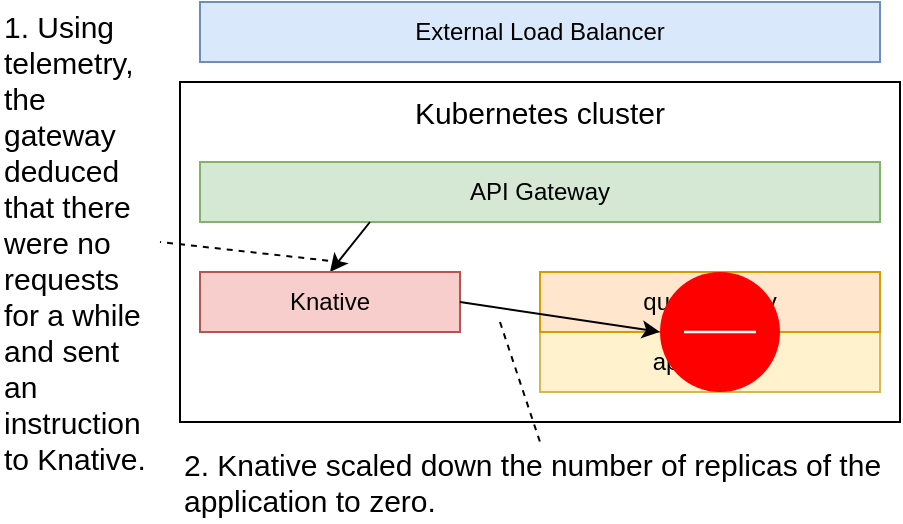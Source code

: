<mxfile pages="1" version="11.2.4" type="device"><diagram id="KRm0tt6z543xYg5zOcwD" name="Page-1"><mxGraphModel dx="424" dy="773" grid="1" gridSize="10" guides="1" tooltips="1" connect="1" arrows="1" fold="1" page="1" pageScale="1" pageWidth="850" pageHeight="1100" math="0" shadow="0"><root><mxCell id="0"/><mxCell id="1" parent="0"/><mxCell id="rLweVuyjbfKoWELMfHHj-5" value="Kubernetes cluster" style="rounded=0;whiteSpace=wrap;html=1;verticalAlign=top;fontSize=15;" parent="1" vertex="1"><mxGeometry x="280" y="190" width="360" height="170" as="geometry"/></mxCell><mxCell id="rLweVuyjbfKoWELMfHHj-1" value="API Gateway" style="rounded=0;whiteSpace=wrap;html=1;fillColor=#d5e8d4;strokeColor=#82b366;" parent="1" vertex="1"><mxGeometry x="290" y="230" width="340" height="30" as="geometry"/></mxCell><mxCell id="rLweVuyjbfKoWELMfHHj-6" value="External Load Balancer" style="rounded=0;whiteSpace=wrap;html=1;fillColor=#dae8fc;strokeColor=#6c8ebf;" parent="1" vertex="1"><mxGeometry x="290" y="150" width="340" height="30" as="geometry"/></mxCell><mxCell id="rLweVuyjbfKoWELMfHHj-10" value="" style="group;fillColor=#ffe6cc;strokeColor=#d79b00;" parent="1" vertex="1" connectable="0"><mxGeometry x="460" y="285" width="170" height="60" as="geometry"/></mxCell><mxCell id="rLweVuyjbfKoWELMfHHj-8" value="application" style="rounded=0;whiteSpace=wrap;html=1;fillColor=#fff2cc;strokeColor=#d6b656;" parent="rLweVuyjbfKoWELMfHHj-10" vertex="1"><mxGeometry y="30" width="170" height="30" as="geometry"/></mxCell><mxCell id="rLweVuyjbfKoWELMfHHj-9" value="queue-proxy" style="rounded=0;whiteSpace=wrap;html=1;fillColor=#ffe6cc;strokeColor=#d79b00;" parent="rLweVuyjbfKoWELMfHHj-10" vertex="1"><mxGeometry width="170" height="30" as="geometry"/></mxCell><mxCell id="rLweVuyjbfKoWELMfHHj-26" value="" style="html=1;verticalLabelPosition=bottom;labelBackgroundColor=#ffffff;verticalAlign=top;shadow=0;dashed=0;strokeWidth=2;shape=mxgraph.ios7.misc.delete;fillColor=#ff0000;strokeColor=#ffffff;fontSize=15;align=left;" parent="rLweVuyjbfKoWELMfHHj-10" vertex="1"><mxGeometry x="60" width="60" height="60" as="geometry"/></mxCell><mxCell id="rLweVuyjbfKoWELMfHHj-11" value="" style="endArrow=classic;html=1;fontSize=15;exitX=0.25;exitY=1;exitDx=0;exitDy=0;entryX=0.5;entryY=0;entryDx=0;entryDy=0;" parent="1" source="rLweVuyjbfKoWELMfHHj-1" target="rLweVuyjbfKoWELMfHHj-22" edge="1"><mxGeometry width="50" height="50" relative="1" as="geometry"><mxPoint x="460" y="330" as="sourcePoint"/><mxPoint x="510" y="280" as="targetPoint"/></mxGeometry></mxCell><mxCell id="rLweVuyjbfKoWELMfHHj-12" value="1. Using telemetry, the gateway deduced that there were no requests for a while and sent an instruction to Knative." style="text;html=1;strokeColor=none;fillColor=none;align=left;verticalAlign=middle;whiteSpace=wrap;rounded=0;fontSize=15;" parent="1" vertex="1"><mxGeometry x="190" y="150" width="80" height="240" as="geometry"/></mxCell><mxCell id="rLweVuyjbfKoWELMfHHj-22" value="Knative" style="rounded=0;whiteSpace=wrap;html=1;fillColor=#f8cecc;strokeColor=#b85450;" parent="1" vertex="1"><mxGeometry x="290" y="285" width="130" height="30" as="geometry"/></mxCell><mxCell id="rLweVuyjbfKoWELMfHHj-28" value="" style="endArrow=classic;html=1;fontSize=15;exitX=1;exitY=0.5;exitDx=0;exitDy=0;entryX=0;entryY=0.5;entryDx=0;entryDy=0;entryPerimeter=0;" parent="1" source="rLweVuyjbfKoWELMfHHj-22" target="rLweVuyjbfKoWELMfHHj-26" edge="1"><mxGeometry width="50" height="50" relative="1" as="geometry"><mxPoint x="385.0" y="270" as="sourcePoint"/><mxPoint x="365" y="295" as="targetPoint"/></mxGeometry></mxCell><mxCell id="rLweVuyjbfKoWELMfHHj-29" value="" style="endArrow=none;dashed=1;html=1;fontSize=15;entryX=1;entryY=0.5;entryDx=0;entryDy=0;" parent="1" target="rLweVuyjbfKoWELMfHHj-12" edge="1"><mxGeometry width="50" height="50" relative="1" as="geometry"><mxPoint x="360" y="280" as="sourcePoint"/><mxPoint x="140" y="190" as="targetPoint"/></mxGeometry></mxCell><mxCell id="rLweVuyjbfKoWELMfHHj-30" value="2. Knative scaled down the number of replicas of the application to zero." style="text;html=1;strokeColor=none;fillColor=none;align=left;verticalAlign=middle;whiteSpace=wrap;rounded=0;fontSize=15;" parent="1" vertex="1"><mxGeometry x="280" y="370" width="360" height="40" as="geometry"/></mxCell><mxCell id="rLweVuyjbfKoWELMfHHj-31" value="" style="endArrow=none;dashed=1;html=1;fontSize=15;entryX=0.5;entryY=0;entryDx=0;entryDy=0;" parent="1" target="rLweVuyjbfKoWELMfHHj-30" edge="1"><mxGeometry width="50" height="50" relative="1" as="geometry"><mxPoint x="440" y="310" as="sourcePoint"/><mxPoint x="280" y="265" as="targetPoint"/></mxGeometry></mxCell></root></mxGraphModel></diagram></mxfile>